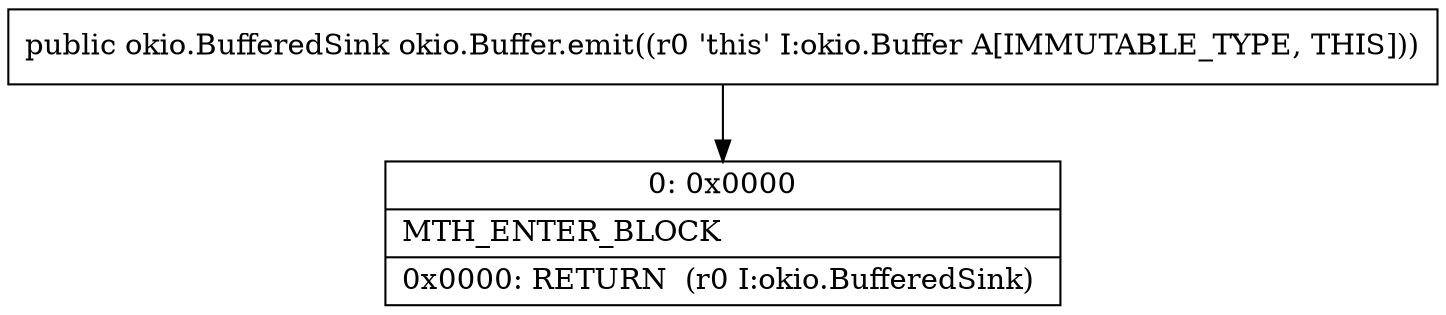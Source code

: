 digraph "CFG forokio.Buffer.emit()Lokio\/BufferedSink;" {
Node_0 [shape=record,label="{0\:\ 0x0000|MTH_ENTER_BLOCK\l|0x0000: RETURN  (r0 I:okio.BufferedSink) \l}"];
MethodNode[shape=record,label="{public okio.BufferedSink okio.Buffer.emit((r0 'this' I:okio.Buffer A[IMMUTABLE_TYPE, THIS])) }"];
MethodNode -> Node_0;
}

